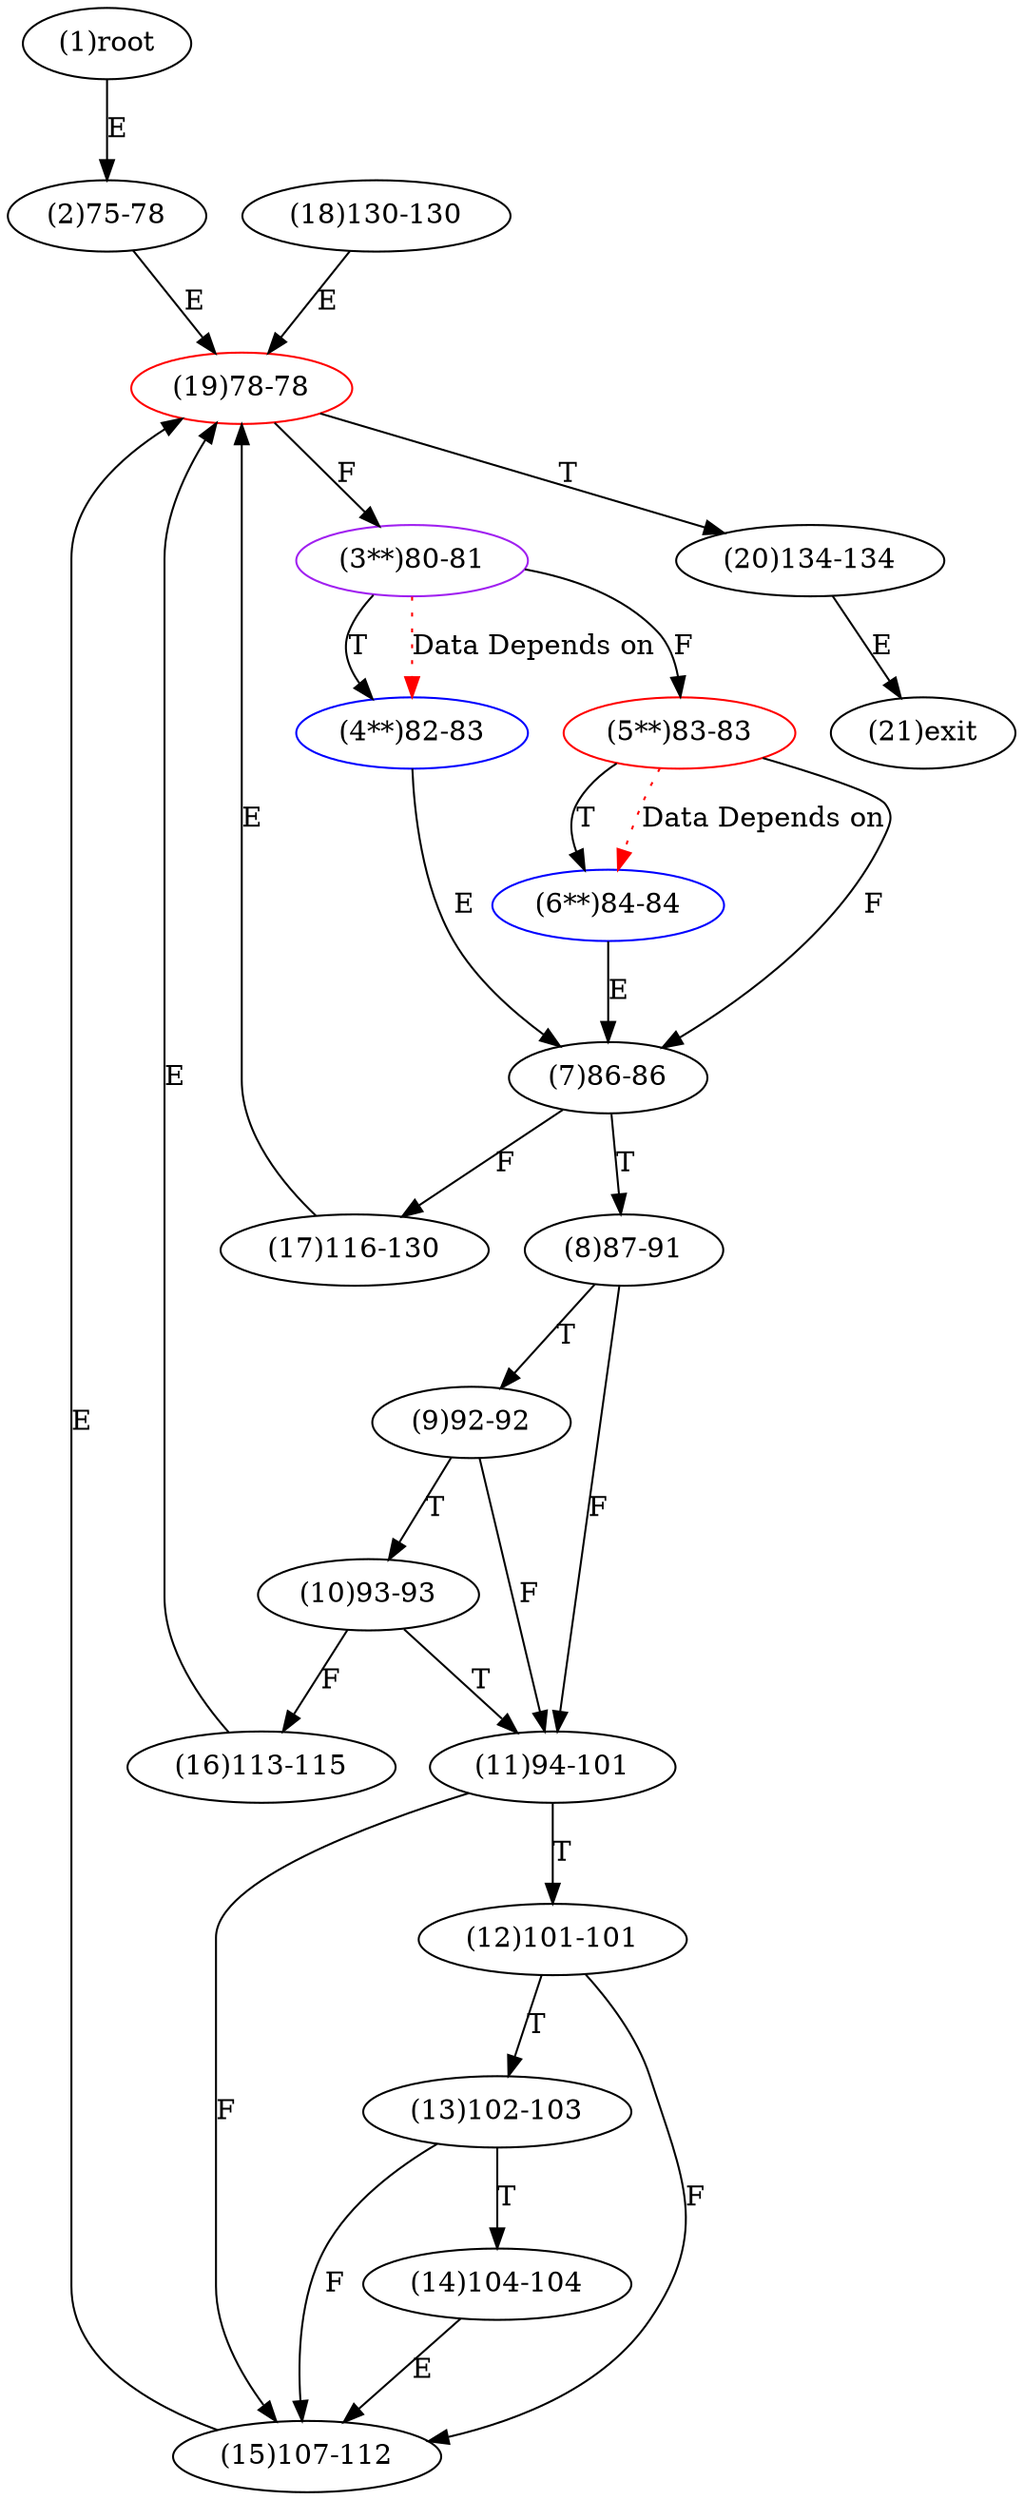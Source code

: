 digraph "" { 
1[ label="(1)root"];
2[ label="(2)75-78"];
3[ label="(3**)80-81",color=purple];
4[ label="(4**)82-83",color=blue];
5[ label="(5**)83-83",color=red];
6[ label="(6**)84-84",color=blue];
7[ label="(7)86-86"];
8[ label="(8)87-91"];
9[ label="(9)92-92"];
10[ label="(10)93-93"];
11[ label="(11)94-101"];
12[ label="(12)101-101"];
13[ label="(13)102-103"];
14[ label="(14)104-104"];
15[ label="(15)107-112"];
17[ label="(17)116-130"];
16[ label="(16)113-115"];
19[ label="(19)78-78",color=red];
18[ label="(18)130-130"];
21[ label="(21)exit"];
20[ label="(20)134-134"];
1->2[ label="E"];
2->19[ label="E"];
3->5[ label="F"];
3->4[ label="T"];
4->7[ label="E"];
5->7[ label="F"];
5->6[ label="T"];
6->7[ label="E"];
7->17[ label="F"];
7->8[ label="T"];
8->11[ label="F"];
8->9[ label="T"];
9->11[ label="F"];
9->10[ label="T"];
10->16[ label="F"];
10->11[ label="T"];
11->15[ label="F"];
11->12[ label="T"];
12->15[ label="F"];
12->13[ label="T"];
13->15[ label="F"];
13->14[ label="T"];
14->15[ label="E"];
15->19[ label="E"];
16->19[ label="E"];
17->19[ label="E"];
18->19[ label="E"];
19->3[ label="F"];
19->20[ label="T"];
20->21[ label="E"];
3->4[ color="red" label="Data Depends on" style = dotted ];
5->6[ color="red" label="Data Depends on" style = dotted ];
}